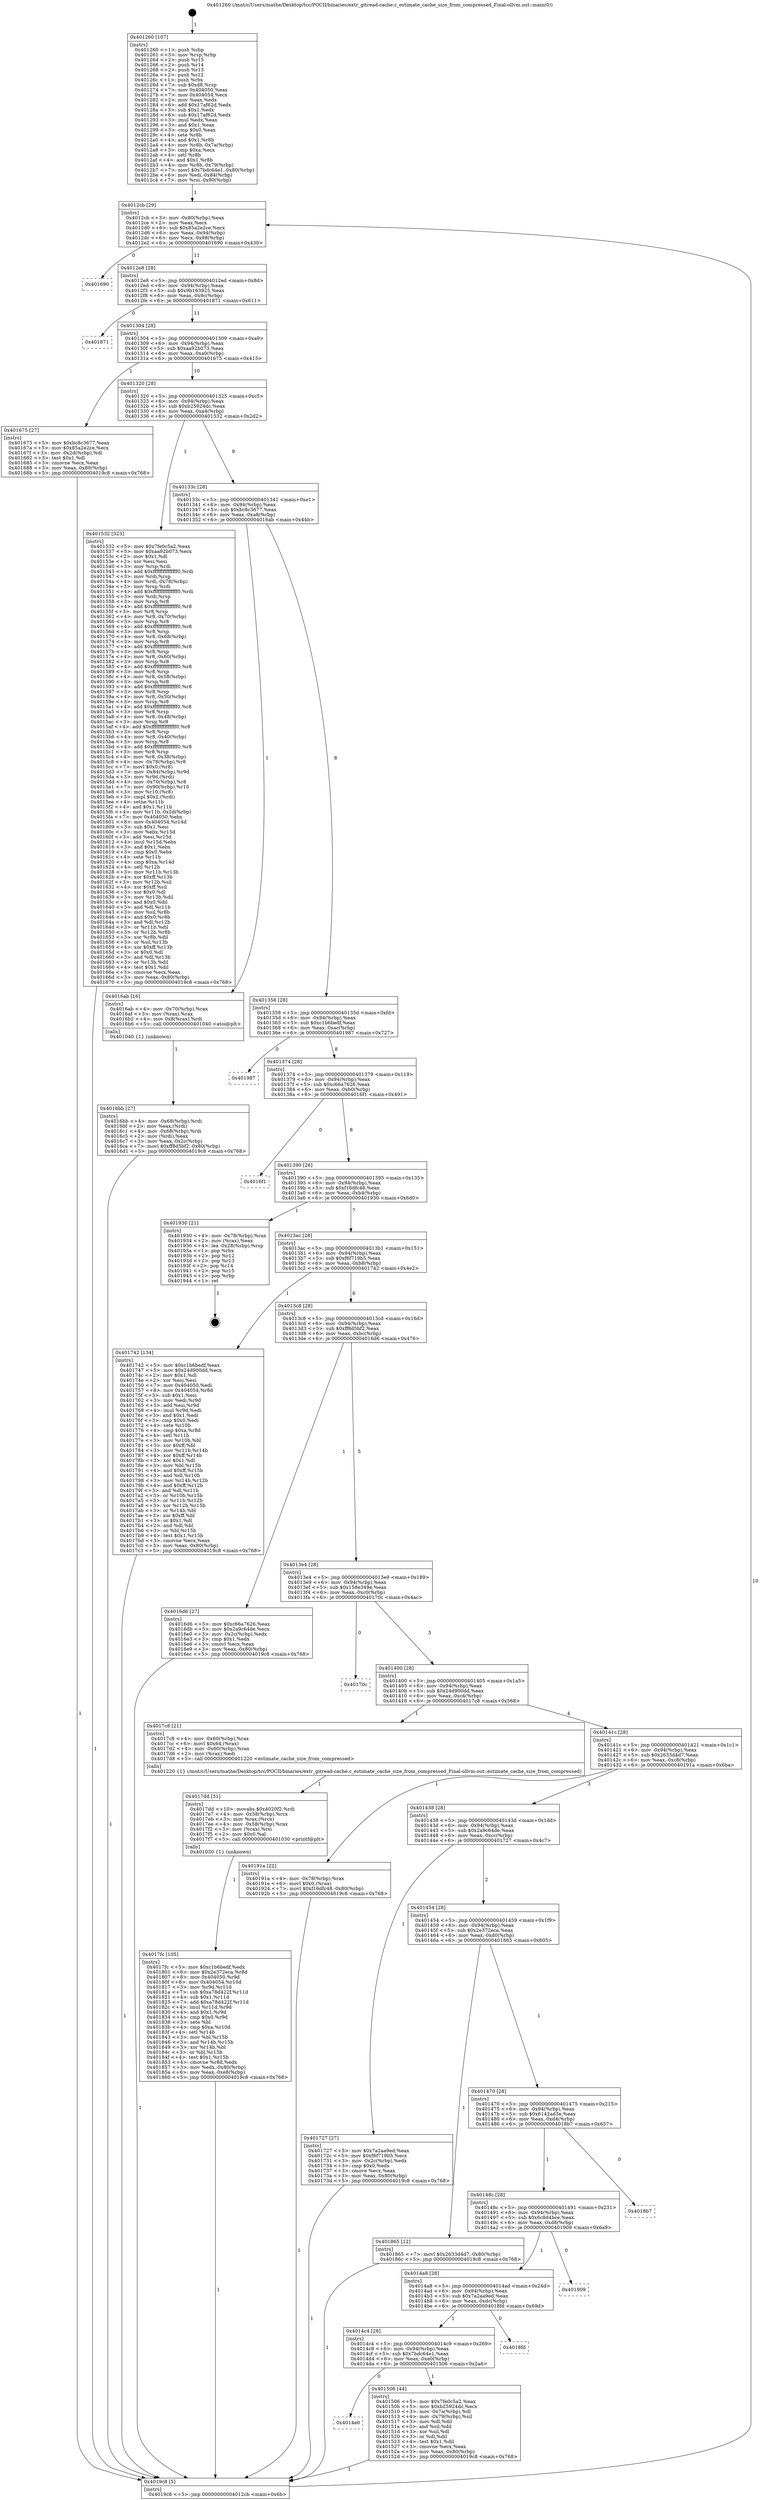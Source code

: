 digraph "0x401260" {
  label = "0x401260 (/mnt/c/Users/mathe/Desktop/tcc/POCII/binaries/extr_gitread-cache.c_estimate_cache_size_from_compressed_Final-ollvm.out::main(0))"
  labelloc = "t"
  node[shape=record]

  Entry [label="",width=0.3,height=0.3,shape=circle,fillcolor=black,style=filled]
  "0x4012cb" [label="{
     0x4012cb [29]\l
     | [instrs]\l
     &nbsp;&nbsp;0x4012cb \<+3\>: mov -0x80(%rbp),%eax\l
     &nbsp;&nbsp;0x4012ce \<+2\>: mov %eax,%ecx\l
     &nbsp;&nbsp;0x4012d0 \<+6\>: sub $0x85a2e2ce,%ecx\l
     &nbsp;&nbsp;0x4012d6 \<+6\>: mov %eax,-0x94(%rbp)\l
     &nbsp;&nbsp;0x4012dc \<+6\>: mov %ecx,-0x98(%rbp)\l
     &nbsp;&nbsp;0x4012e2 \<+6\>: je 0000000000401690 \<main+0x430\>\l
  }"]
  "0x401690" [label="{
     0x401690\l
  }", style=dashed]
  "0x4012e8" [label="{
     0x4012e8 [28]\l
     | [instrs]\l
     &nbsp;&nbsp;0x4012e8 \<+5\>: jmp 00000000004012ed \<main+0x8d\>\l
     &nbsp;&nbsp;0x4012ed \<+6\>: mov -0x94(%rbp),%eax\l
     &nbsp;&nbsp;0x4012f3 \<+5\>: sub $0x9b163925,%eax\l
     &nbsp;&nbsp;0x4012f8 \<+6\>: mov %eax,-0x9c(%rbp)\l
     &nbsp;&nbsp;0x4012fe \<+6\>: je 0000000000401871 \<main+0x611\>\l
  }"]
  Exit [label="",width=0.3,height=0.3,shape=circle,fillcolor=black,style=filled,peripheries=2]
  "0x401871" [label="{
     0x401871\l
  }", style=dashed]
  "0x401304" [label="{
     0x401304 [28]\l
     | [instrs]\l
     &nbsp;&nbsp;0x401304 \<+5\>: jmp 0000000000401309 \<main+0xa9\>\l
     &nbsp;&nbsp;0x401309 \<+6\>: mov -0x94(%rbp),%eax\l
     &nbsp;&nbsp;0x40130f \<+5\>: sub $0xaa92b073,%eax\l
     &nbsp;&nbsp;0x401314 \<+6\>: mov %eax,-0xa0(%rbp)\l
     &nbsp;&nbsp;0x40131a \<+6\>: je 0000000000401675 \<main+0x415\>\l
  }"]
  "0x4017fc" [label="{
     0x4017fc [105]\l
     | [instrs]\l
     &nbsp;&nbsp;0x4017fc \<+5\>: mov $0xc1b6bedf,%edx\l
     &nbsp;&nbsp;0x401801 \<+6\>: mov $0x2e372eca,%r8d\l
     &nbsp;&nbsp;0x401807 \<+8\>: mov 0x404050,%r9d\l
     &nbsp;&nbsp;0x40180f \<+8\>: mov 0x404054,%r10d\l
     &nbsp;&nbsp;0x401817 \<+3\>: mov %r9d,%r11d\l
     &nbsp;&nbsp;0x40181a \<+7\>: sub $0xa78d422f,%r11d\l
     &nbsp;&nbsp;0x401821 \<+4\>: sub $0x1,%r11d\l
     &nbsp;&nbsp;0x401825 \<+7\>: add $0xa78d422f,%r11d\l
     &nbsp;&nbsp;0x40182c \<+4\>: imul %r11d,%r9d\l
     &nbsp;&nbsp;0x401830 \<+4\>: and $0x1,%r9d\l
     &nbsp;&nbsp;0x401834 \<+4\>: cmp $0x0,%r9d\l
     &nbsp;&nbsp;0x401838 \<+3\>: sete %bl\l
     &nbsp;&nbsp;0x40183b \<+4\>: cmp $0xa,%r10d\l
     &nbsp;&nbsp;0x40183f \<+4\>: setl %r14b\l
     &nbsp;&nbsp;0x401843 \<+3\>: mov %bl,%r15b\l
     &nbsp;&nbsp;0x401846 \<+3\>: and %r14b,%r15b\l
     &nbsp;&nbsp;0x401849 \<+3\>: xor %r14b,%bl\l
     &nbsp;&nbsp;0x40184c \<+3\>: or %bl,%r15b\l
     &nbsp;&nbsp;0x40184f \<+4\>: test $0x1,%r15b\l
     &nbsp;&nbsp;0x401853 \<+4\>: cmovne %r8d,%edx\l
     &nbsp;&nbsp;0x401857 \<+3\>: mov %edx,-0x80(%rbp)\l
     &nbsp;&nbsp;0x40185a \<+6\>: mov %eax,-0xe8(%rbp)\l
     &nbsp;&nbsp;0x401860 \<+5\>: jmp 00000000004019c8 \<main+0x768\>\l
  }"]
  "0x401675" [label="{
     0x401675 [27]\l
     | [instrs]\l
     &nbsp;&nbsp;0x401675 \<+5\>: mov $0xbc8c3677,%eax\l
     &nbsp;&nbsp;0x40167a \<+5\>: mov $0x85a2e2ce,%ecx\l
     &nbsp;&nbsp;0x40167f \<+3\>: mov -0x2d(%rbp),%dl\l
     &nbsp;&nbsp;0x401682 \<+3\>: test $0x1,%dl\l
     &nbsp;&nbsp;0x401685 \<+3\>: cmovne %ecx,%eax\l
     &nbsp;&nbsp;0x401688 \<+3\>: mov %eax,-0x80(%rbp)\l
     &nbsp;&nbsp;0x40168b \<+5\>: jmp 00000000004019c8 \<main+0x768\>\l
  }"]
  "0x401320" [label="{
     0x401320 [28]\l
     | [instrs]\l
     &nbsp;&nbsp;0x401320 \<+5\>: jmp 0000000000401325 \<main+0xc5\>\l
     &nbsp;&nbsp;0x401325 \<+6\>: mov -0x94(%rbp),%eax\l
     &nbsp;&nbsp;0x40132b \<+5\>: sub $0xb25924dc,%eax\l
     &nbsp;&nbsp;0x401330 \<+6\>: mov %eax,-0xa4(%rbp)\l
     &nbsp;&nbsp;0x401336 \<+6\>: je 0000000000401532 \<main+0x2d2\>\l
  }"]
  "0x4017dd" [label="{
     0x4017dd [31]\l
     | [instrs]\l
     &nbsp;&nbsp;0x4017dd \<+10\>: movabs $0x4020f2,%rdi\l
     &nbsp;&nbsp;0x4017e7 \<+4\>: mov -0x58(%rbp),%rcx\l
     &nbsp;&nbsp;0x4017eb \<+3\>: mov %rax,(%rcx)\l
     &nbsp;&nbsp;0x4017ee \<+4\>: mov -0x58(%rbp),%rax\l
     &nbsp;&nbsp;0x4017f2 \<+3\>: mov (%rax),%rsi\l
     &nbsp;&nbsp;0x4017f5 \<+2\>: mov $0x0,%al\l
     &nbsp;&nbsp;0x4017f7 \<+5\>: call 0000000000401030 \<printf@plt\>\l
     | [calls]\l
     &nbsp;&nbsp;0x401030 \{1\} (unknown)\l
  }"]
  "0x401532" [label="{
     0x401532 [323]\l
     | [instrs]\l
     &nbsp;&nbsp;0x401532 \<+5\>: mov $0x7fe0c5a2,%eax\l
     &nbsp;&nbsp;0x401537 \<+5\>: mov $0xaa92b073,%ecx\l
     &nbsp;&nbsp;0x40153c \<+2\>: mov $0x1,%dl\l
     &nbsp;&nbsp;0x40153e \<+2\>: xor %esi,%esi\l
     &nbsp;&nbsp;0x401540 \<+3\>: mov %rsp,%rdi\l
     &nbsp;&nbsp;0x401543 \<+4\>: add $0xfffffffffffffff0,%rdi\l
     &nbsp;&nbsp;0x401547 \<+3\>: mov %rdi,%rsp\l
     &nbsp;&nbsp;0x40154a \<+4\>: mov %rdi,-0x78(%rbp)\l
     &nbsp;&nbsp;0x40154e \<+3\>: mov %rsp,%rdi\l
     &nbsp;&nbsp;0x401551 \<+4\>: add $0xfffffffffffffff0,%rdi\l
     &nbsp;&nbsp;0x401555 \<+3\>: mov %rdi,%rsp\l
     &nbsp;&nbsp;0x401558 \<+3\>: mov %rsp,%r8\l
     &nbsp;&nbsp;0x40155b \<+4\>: add $0xfffffffffffffff0,%r8\l
     &nbsp;&nbsp;0x40155f \<+3\>: mov %r8,%rsp\l
     &nbsp;&nbsp;0x401562 \<+4\>: mov %r8,-0x70(%rbp)\l
     &nbsp;&nbsp;0x401566 \<+3\>: mov %rsp,%r8\l
     &nbsp;&nbsp;0x401569 \<+4\>: add $0xfffffffffffffff0,%r8\l
     &nbsp;&nbsp;0x40156d \<+3\>: mov %r8,%rsp\l
     &nbsp;&nbsp;0x401570 \<+4\>: mov %r8,-0x68(%rbp)\l
     &nbsp;&nbsp;0x401574 \<+3\>: mov %rsp,%r8\l
     &nbsp;&nbsp;0x401577 \<+4\>: add $0xfffffffffffffff0,%r8\l
     &nbsp;&nbsp;0x40157b \<+3\>: mov %r8,%rsp\l
     &nbsp;&nbsp;0x40157e \<+4\>: mov %r8,-0x60(%rbp)\l
     &nbsp;&nbsp;0x401582 \<+3\>: mov %rsp,%r8\l
     &nbsp;&nbsp;0x401585 \<+4\>: add $0xfffffffffffffff0,%r8\l
     &nbsp;&nbsp;0x401589 \<+3\>: mov %r8,%rsp\l
     &nbsp;&nbsp;0x40158c \<+4\>: mov %r8,-0x58(%rbp)\l
     &nbsp;&nbsp;0x401590 \<+3\>: mov %rsp,%r8\l
     &nbsp;&nbsp;0x401593 \<+4\>: add $0xfffffffffffffff0,%r8\l
     &nbsp;&nbsp;0x401597 \<+3\>: mov %r8,%rsp\l
     &nbsp;&nbsp;0x40159a \<+4\>: mov %r8,-0x50(%rbp)\l
     &nbsp;&nbsp;0x40159e \<+3\>: mov %rsp,%r8\l
     &nbsp;&nbsp;0x4015a1 \<+4\>: add $0xfffffffffffffff0,%r8\l
     &nbsp;&nbsp;0x4015a5 \<+3\>: mov %r8,%rsp\l
     &nbsp;&nbsp;0x4015a8 \<+4\>: mov %r8,-0x48(%rbp)\l
     &nbsp;&nbsp;0x4015ac \<+3\>: mov %rsp,%r8\l
     &nbsp;&nbsp;0x4015af \<+4\>: add $0xfffffffffffffff0,%r8\l
     &nbsp;&nbsp;0x4015b3 \<+3\>: mov %r8,%rsp\l
     &nbsp;&nbsp;0x4015b6 \<+4\>: mov %r8,-0x40(%rbp)\l
     &nbsp;&nbsp;0x4015ba \<+3\>: mov %rsp,%r8\l
     &nbsp;&nbsp;0x4015bd \<+4\>: add $0xfffffffffffffff0,%r8\l
     &nbsp;&nbsp;0x4015c1 \<+3\>: mov %r8,%rsp\l
     &nbsp;&nbsp;0x4015c4 \<+4\>: mov %r8,-0x38(%rbp)\l
     &nbsp;&nbsp;0x4015c8 \<+4\>: mov -0x78(%rbp),%r8\l
     &nbsp;&nbsp;0x4015cc \<+7\>: movl $0x0,(%r8)\l
     &nbsp;&nbsp;0x4015d3 \<+7\>: mov -0x84(%rbp),%r9d\l
     &nbsp;&nbsp;0x4015da \<+3\>: mov %r9d,(%rdi)\l
     &nbsp;&nbsp;0x4015dd \<+4\>: mov -0x70(%rbp),%r8\l
     &nbsp;&nbsp;0x4015e1 \<+7\>: mov -0x90(%rbp),%r10\l
     &nbsp;&nbsp;0x4015e8 \<+3\>: mov %r10,(%r8)\l
     &nbsp;&nbsp;0x4015eb \<+3\>: cmpl $0x2,(%rdi)\l
     &nbsp;&nbsp;0x4015ee \<+4\>: setne %r11b\l
     &nbsp;&nbsp;0x4015f2 \<+4\>: and $0x1,%r11b\l
     &nbsp;&nbsp;0x4015f6 \<+4\>: mov %r11b,-0x2d(%rbp)\l
     &nbsp;&nbsp;0x4015fa \<+7\>: mov 0x404050,%ebx\l
     &nbsp;&nbsp;0x401601 \<+8\>: mov 0x404054,%r14d\l
     &nbsp;&nbsp;0x401609 \<+3\>: sub $0x1,%esi\l
     &nbsp;&nbsp;0x40160c \<+3\>: mov %ebx,%r15d\l
     &nbsp;&nbsp;0x40160f \<+3\>: add %esi,%r15d\l
     &nbsp;&nbsp;0x401612 \<+4\>: imul %r15d,%ebx\l
     &nbsp;&nbsp;0x401616 \<+3\>: and $0x1,%ebx\l
     &nbsp;&nbsp;0x401619 \<+3\>: cmp $0x0,%ebx\l
     &nbsp;&nbsp;0x40161c \<+4\>: sete %r11b\l
     &nbsp;&nbsp;0x401620 \<+4\>: cmp $0xa,%r14d\l
     &nbsp;&nbsp;0x401624 \<+4\>: setl %r12b\l
     &nbsp;&nbsp;0x401628 \<+3\>: mov %r11b,%r13b\l
     &nbsp;&nbsp;0x40162b \<+4\>: xor $0xff,%r13b\l
     &nbsp;&nbsp;0x40162f \<+3\>: mov %r12b,%sil\l
     &nbsp;&nbsp;0x401632 \<+4\>: xor $0xff,%sil\l
     &nbsp;&nbsp;0x401636 \<+3\>: xor $0x0,%dl\l
     &nbsp;&nbsp;0x401639 \<+3\>: mov %r13b,%dil\l
     &nbsp;&nbsp;0x40163c \<+4\>: and $0x0,%dil\l
     &nbsp;&nbsp;0x401640 \<+3\>: and %dl,%r11b\l
     &nbsp;&nbsp;0x401643 \<+3\>: mov %sil,%r8b\l
     &nbsp;&nbsp;0x401646 \<+4\>: and $0x0,%r8b\l
     &nbsp;&nbsp;0x40164a \<+3\>: and %dl,%r12b\l
     &nbsp;&nbsp;0x40164d \<+3\>: or %r11b,%dil\l
     &nbsp;&nbsp;0x401650 \<+3\>: or %r12b,%r8b\l
     &nbsp;&nbsp;0x401653 \<+3\>: xor %r8b,%dil\l
     &nbsp;&nbsp;0x401656 \<+3\>: or %sil,%r13b\l
     &nbsp;&nbsp;0x401659 \<+4\>: xor $0xff,%r13b\l
     &nbsp;&nbsp;0x40165d \<+3\>: or $0x0,%dl\l
     &nbsp;&nbsp;0x401660 \<+3\>: and %dl,%r13b\l
     &nbsp;&nbsp;0x401663 \<+3\>: or %r13b,%dil\l
     &nbsp;&nbsp;0x401666 \<+4\>: test $0x1,%dil\l
     &nbsp;&nbsp;0x40166a \<+3\>: cmovne %ecx,%eax\l
     &nbsp;&nbsp;0x40166d \<+3\>: mov %eax,-0x80(%rbp)\l
     &nbsp;&nbsp;0x401670 \<+5\>: jmp 00000000004019c8 \<main+0x768\>\l
  }"]
  "0x40133c" [label="{
     0x40133c [28]\l
     | [instrs]\l
     &nbsp;&nbsp;0x40133c \<+5\>: jmp 0000000000401341 \<main+0xe1\>\l
     &nbsp;&nbsp;0x401341 \<+6\>: mov -0x94(%rbp),%eax\l
     &nbsp;&nbsp;0x401347 \<+5\>: sub $0xbc8c3677,%eax\l
     &nbsp;&nbsp;0x40134c \<+6\>: mov %eax,-0xa8(%rbp)\l
     &nbsp;&nbsp;0x401352 \<+6\>: je 00000000004016ab \<main+0x44b\>\l
  }"]
  "0x4016bb" [label="{
     0x4016bb [27]\l
     | [instrs]\l
     &nbsp;&nbsp;0x4016bb \<+4\>: mov -0x68(%rbp),%rdi\l
     &nbsp;&nbsp;0x4016bf \<+2\>: mov %eax,(%rdi)\l
     &nbsp;&nbsp;0x4016c1 \<+4\>: mov -0x68(%rbp),%rdi\l
     &nbsp;&nbsp;0x4016c5 \<+2\>: mov (%rdi),%eax\l
     &nbsp;&nbsp;0x4016c7 \<+3\>: mov %eax,-0x2c(%rbp)\l
     &nbsp;&nbsp;0x4016ca \<+7\>: movl $0xff8d5bf2,-0x80(%rbp)\l
     &nbsp;&nbsp;0x4016d1 \<+5\>: jmp 00000000004019c8 \<main+0x768\>\l
  }"]
  "0x4016ab" [label="{
     0x4016ab [16]\l
     | [instrs]\l
     &nbsp;&nbsp;0x4016ab \<+4\>: mov -0x70(%rbp),%rax\l
     &nbsp;&nbsp;0x4016af \<+3\>: mov (%rax),%rax\l
     &nbsp;&nbsp;0x4016b2 \<+4\>: mov 0x8(%rax),%rdi\l
     &nbsp;&nbsp;0x4016b6 \<+5\>: call 0000000000401040 \<atoi@plt\>\l
     | [calls]\l
     &nbsp;&nbsp;0x401040 \{1\} (unknown)\l
  }"]
  "0x401358" [label="{
     0x401358 [28]\l
     | [instrs]\l
     &nbsp;&nbsp;0x401358 \<+5\>: jmp 000000000040135d \<main+0xfd\>\l
     &nbsp;&nbsp;0x40135d \<+6\>: mov -0x94(%rbp),%eax\l
     &nbsp;&nbsp;0x401363 \<+5\>: sub $0xc1b6bedf,%eax\l
     &nbsp;&nbsp;0x401368 \<+6\>: mov %eax,-0xac(%rbp)\l
     &nbsp;&nbsp;0x40136e \<+6\>: je 0000000000401987 \<main+0x727\>\l
  }"]
  "0x401260" [label="{
     0x401260 [107]\l
     | [instrs]\l
     &nbsp;&nbsp;0x401260 \<+1\>: push %rbp\l
     &nbsp;&nbsp;0x401261 \<+3\>: mov %rsp,%rbp\l
     &nbsp;&nbsp;0x401264 \<+2\>: push %r15\l
     &nbsp;&nbsp;0x401266 \<+2\>: push %r14\l
     &nbsp;&nbsp;0x401268 \<+2\>: push %r13\l
     &nbsp;&nbsp;0x40126a \<+2\>: push %r12\l
     &nbsp;&nbsp;0x40126c \<+1\>: push %rbx\l
     &nbsp;&nbsp;0x40126d \<+7\>: sub $0xd8,%rsp\l
     &nbsp;&nbsp;0x401274 \<+7\>: mov 0x404050,%eax\l
     &nbsp;&nbsp;0x40127b \<+7\>: mov 0x404054,%ecx\l
     &nbsp;&nbsp;0x401282 \<+2\>: mov %eax,%edx\l
     &nbsp;&nbsp;0x401284 \<+6\>: add $0x17af62d,%edx\l
     &nbsp;&nbsp;0x40128a \<+3\>: sub $0x1,%edx\l
     &nbsp;&nbsp;0x40128d \<+6\>: sub $0x17af62d,%edx\l
     &nbsp;&nbsp;0x401293 \<+3\>: imul %edx,%eax\l
     &nbsp;&nbsp;0x401296 \<+3\>: and $0x1,%eax\l
     &nbsp;&nbsp;0x401299 \<+3\>: cmp $0x0,%eax\l
     &nbsp;&nbsp;0x40129c \<+4\>: sete %r8b\l
     &nbsp;&nbsp;0x4012a0 \<+4\>: and $0x1,%r8b\l
     &nbsp;&nbsp;0x4012a4 \<+4\>: mov %r8b,-0x7a(%rbp)\l
     &nbsp;&nbsp;0x4012a8 \<+3\>: cmp $0xa,%ecx\l
     &nbsp;&nbsp;0x4012ab \<+4\>: setl %r8b\l
     &nbsp;&nbsp;0x4012af \<+4\>: and $0x1,%r8b\l
     &nbsp;&nbsp;0x4012b3 \<+4\>: mov %r8b,-0x79(%rbp)\l
     &nbsp;&nbsp;0x4012b7 \<+7\>: movl $0x7bdc64e1,-0x80(%rbp)\l
     &nbsp;&nbsp;0x4012be \<+6\>: mov %edi,-0x84(%rbp)\l
     &nbsp;&nbsp;0x4012c4 \<+7\>: mov %rsi,-0x90(%rbp)\l
  }"]
  "0x401987" [label="{
     0x401987\l
  }", style=dashed]
  "0x401374" [label="{
     0x401374 [28]\l
     | [instrs]\l
     &nbsp;&nbsp;0x401374 \<+5\>: jmp 0000000000401379 \<main+0x119\>\l
     &nbsp;&nbsp;0x401379 \<+6\>: mov -0x94(%rbp),%eax\l
     &nbsp;&nbsp;0x40137f \<+5\>: sub $0xc66a7626,%eax\l
     &nbsp;&nbsp;0x401384 \<+6\>: mov %eax,-0xb0(%rbp)\l
     &nbsp;&nbsp;0x40138a \<+6\>: je 00000000004016f1 \<main+0x491\>\l
  }"]
  "0x4019c8" [label="{
     0x4019c8 [5]\l
     | [instrs]\l
     &nbsp;&nbsp;0x4019c8 \<+5\>: jmp 00000000004012cb \<main+0x6b\>\l
  }"]
  "0x4016f1" [label="{
     0x4016f1\l
  }", style=dashed]
  "0x401390" [label="{
     0x401390 [28]\l
     | [instrs]\l
     &nbsp;&nbsp;0x401390 \<+5\>: jmp 0000000000401395 \<main+0x135\>\l
     &nbsp;&nbsp;0x401395 \<+6\>: mov -0x94(%rbp),%eax\l
     &nbsp;&nbsp;0x40139b \<+5\>: sub $0xf16dfc48,%eax\l
     &nbsp;&nbsp;0x4013a0 \<+6\>: mov %eax,-0xb4(%rbp)\l
     &nbsp;&nbsp;0x4013a6 \<+6\>: je 0000000000401930 \<main+0x6d0\>\l
  }"]
  "0x4014e0" [label="{
     0x4014e0\l
  }", style=dashed]
  "0x401930" [label="{
     0x401930 [21]\l
     | [instrs]\l
     &nbsp;&nbsp;0x401930 \<+4\>: mov -0x78(%rbp),%rax\l
     &nbsp;&nbsp;0x401934 \<+2\>: mov (%rax),%eax\l
     &nbsp;&nbsp;0x401936 \<+4\>: lea -0x28(%rbp),%rsp\l
     &nbsp;&nbsp;0x40193a \<+1\>: pop %rbx\l
     &nbsp;&nbsp;0x40193b \<+2\>: pop %r12\l
     &nbsp;&nbsp;0x40193d \<+2\>: pop %r13\l
     &nbsp;&nbsp;0x40193f \<+2\>: pop %r14\l
     &nbsp;&nbsp;0x401941 \<+2\>: pop %r15\l
     &nbsp;&nbsp;0x401943 \<+1\>: pop %rbp\l
     &nbsp;&nbsp;0x401944 \<+1\>: ret\l
  }"]
  "0x4013ac" [label="{
     0x4013ac [28]\l
     | [instrs]\l
     &nbsp;&nbsp;0x4013ac \<+5\>: jmp 00000000004013b1 \<main+0x151\>\l
     &nbsp;&nbsp;0x4013b1 \<+6\>: mov -0x94(%rbp),%eax\l
     &nbsp;&nbsp;0x4013b7 \<+5\>: sub $0xf6f719b5,%eax\l
     &nbsp;&nbsp;0x4013bc \<+6\>: mov %eax,-0xb8(%rbp)\l
     &nbsp;&nbsp;0x4013c2 \<+6\>: je 0000000000401742 \<main+0x4e2\>\l
  }"]
  "0x401506" [label="{
     0x401506 [44]\l
     | [instrs]\l
     &nbsp;&nbsp;0x401506 \<+5\>: mov $0x7fe0c5a2,%eax\l
     &nbsp;&nbsp;0x40150b \<+5\>: mov $0xb25924dc,%ecx\l
     &nbsp;&nbsp;0x401510 \<+3\>: mov -0x7a(%rbp),%dl\l
     &nbsp;&nbsp;0x401513 \<+4\>: mov -0x79(%rbp),%sil\l
     &nbsp;&nbsp;0x401517 \<+3\>: mov %dl,%dil\l
     &nbsp;&nbsp;0x40151a \<+3\>: and %sil,%dil\l
     &nbsp;&nbsp;0x40151d \<+3\>: xor %sil,%dl\l
     &nbsp;&nbsp;0x401520 \<+3\>: or %dl,%dil\l
     &nbsp;&nbsp;0x401523 \<+4\>: test $0x1,%dil\l
     &nbsp;&nbsp;0x401527 \<+3\>: cmovne %ecx,%eax\l
     &nbsp;&nbsp;0x40152a \<+3\>: mov %eax,-0x80(%rbp)\l
     &nbsp;&nbsp;0x40152d \<+5\>: jmp 00000000004019c8 \<main+0x768\>\l
  }"]
  "0x401742" [label="{
     0x401742 [134]\l
     | [instrs]\l
     &nbsp;&nbsp;0x401742 \<+5\>: mov $0xc1b6bedf,%eax\l
     &nbsp;&nbsp;0x401747 \<+5\>: mov $0x24d900dd,%ecx\l
     &nbsp;&nbsp;0x40174c \<+2\>: mov $0x1,%dl\l
     &nbsp;&nbsp;0x40174e \<+2\>: xor %esi,%esi\l
     &nbsp;&nbsp;0x401750 \<+7\>: mov 0x404050,%edi\l
     &nbsp;&nbsp;0x401757 \<+8\>: mov 0x404054,%r8d\l
     &nbsp;&nbsp;0x40175f \<+3\>: sub $0x1,%esi\l
     &nbsp;&nbsp;0x401762 \<+3\>: mov %edi,%r9d\l
     &nbsp;&nbsp;0x401765 \<+3\>: add %esi,%r9d\l
     &nbsp;&nbsp;0x401768 \<+4\>: imul %r9d,%edi\l
     &nbsp;&nbsp;0x40176c \<+3\>: and $0x1,%edi\l
     &nbsp;&nbsp;0x40176f \<+3\>: cmp $0x0,%edi\l
     &nbsp;&nbsp;0x401772 \<+4\>: sete %r10b\l
     &nbsp;&nbsp;0x401776 \<+4\>: cmp $0xa,%r8d\l
     &nbsp;&nbsp;0x40177a \<+4\>: setl %r11b\l
     &nbsp;&nbsp;0x40177e \<+3\>: mov %r10b,%bl\l
     &nbsp;&nbsp;0x401781 \<+3\>: xor $0xff,%bl\l
     &nbsp;&nbsp;0x401784 \<+3\>: mov %r11b,%r14b\l
     &nbsp;&nbsp;0x401787 \<+4\>: xor $0xff,%r14b\l
     &nbsp;&nbsp;0x40178b \<+3\>: xor $0x1,%dl\l
     &nbsp;&nbsp;0x40178e \<+3\>: mov %bl,%r15b\l
     &nbsp;&nbsp;0x401791 \<+4\>: and $0xff,%r15b\l
     &nbsp;&nbsp;0x401795 \<+3\>: and %dl,%r10b\l
     &nbsp;&nbsp;0x401798 \<+3\>: mov %r14b,%r12b\l
     &nbsp;&nbsp;0x40179b \<+4\>: and $0xff,%r12b\l
     &nbsp;&nbsp;0x40179f \<+3\>: and %dl,%r11b\l
     &nbsp;&nbsp;0x4017a2 \<+3\>: or %r10b,%r15b\l
     &nbsp;&nbsp;0x4017a5 \<+3\>: or %r11b,%r12b\l
     &nbsp;&nbsp;0x4017a8 \<+3\>: xor %r12b,%r15b\l
     &nbsp;&nbsp;0x4017ab \<+3\>: or %r14b,%bl\l
     &nbsp;&nbsp;0x4017ae \<+3\>: xor $0xff,%bl\l
     &nbsp;&nbsp;0x4017b1 \<+3\>: or $0x1,%dl\l
     &nbsp;&nbsp;0x4017b4 \<+2\>: and %dl,%bl\l
     &nbsp;&nbsp;0x4017b6 \<+3\>: or %bl,%r15b\l
     &nbsp;&nbsp;0x4017b9 \<+4\>: test $0x1,%r15b\l
     &nbsp;&nbsp;0x4017bd \<+3\>: cmovne %ecx,%eax\l
     &nbsp;&nbsp;0x4017c0 \<+3\>: mov %eax,-0x80(%rbp)\l
     &nbsp;&nbsp;0x4017c3 \<+5\>: jmp 00000000004019c8 \<main+0x768\>\l
  }"]
  "0x4013c8" [label="{
     0x4013c8 [28]\l
     | [instrs]\l
     &nbsp;&nbsp;0x4013c8 \<+5\>: jmp 00000000004013cd \<main+0x16d\>\l
     &nbsp;&nbsp;0x4013cd \<+6\>: mov -0x94(%rbp),%eax\l
     &nbsp;&nbsp;0x4013d3 \<+5\>: sub $0xff8d5bf2,%eax\l
     &nbsp;&nbsp;0x4013d8 \<+6\>: mov %eax,-0xbc(%rbp)\l
     &nbsp;&nbsp;0x4013de \<+6\>: je 00000000004016d6 \<main+0x476\>\l
  }"]
  "0x4014c4" [label="{
     0x4014c4 [28]\l
     | [instrs]\l
     &nbsp;&nbsp;0x4014c4 \<+5\>: jmp 00000000004014c9 \<main+0x269\>\l
     &nbsp;&nbsp;0x4014c9 \<+6\>: mov -0x94(%rbp),%eax\l
     &nbsp;&nbsp;0x4014cf \<+5\>: sub $0x7bdc64e1,%eax\l
     &nbsp;&nbsp;0x4014d4 \<+6\>: mov %eax,-0xe0(%rbp)\l
     &nbsp;&nbsp;0x4014da \<+6\>: je 0000000000401506 \<main+0x2a6\>\l
  }"]
  "0x4016d6" [label="{
     0x4016d6 [27]\l
     | [instrs]\l
     &nbsp;&nbsp;0x4016d6 \<+5\>: mov $0xc66a7626,%eax\l
     &nbsp;&nbsp;0x4016db \<+5\>: mov $0x2a9c64de,%ecx\l
     &nbsp;&nbsp;0x4016e0 \<+3\>: mov -0x2c(%rbp),%edx\l
     &nbsp;&nbsp;0x4016e3 \<+3\>: cmp $0x1,%edx\l
     &nbsp;&nbsp;0x4016e6 \<+3\>: cmovl %ecx,%eax\l
     &nbsp;&nbsp;0x4016e9 \<+3\>: mov %eax,-0x80(%rbp)\l
     &nbsp;&nbsp;0x4016ec \<+5\>: jmp 00000000004019c8 \<main+0x768\>\l
  }"]
  "0x4013e4" [label="{
     0x4013e4 [28]\l
     | [instrs]\l
     &nbsp;&nbsp;0x4013e4 \<+5\>: jmp 00000000004013e9 \<main+0x189\>\l
     &nbsp;&nbsp;0x4013e9 \<+6\>: mov -0x94(%rbp),%eax\l
     &nbsp;&nbsp;0x4013ef \<+5\>: sub $0x158e349e,%eax\l
     &nbsp;&nbsp;0x4013f4 \<+6\>: mov %eax,-0xc0(%rbp)\l
     &nbsp;&nbsp;0x4013fa \<+6\>: je 000000000040170c \<main+0x4ac\>\l
  }"]
  "0x4018fd" [label="{
     0x4018fd\l
  }", style=dashed]
  "0x40170c" [label="{
     0x40170c\l
  }", style=dashed]
  "0x401400" [label="{
     0x401400 [28]\l
     | [instrs]\l
     &nbsp;&nbsp;0x401400 \<+5\>: jmp 0000000000401405 \<main+0x1a5\>\l
     &nbsp;&nbsp;0x401405 \<+6\>: mov -0x94(%rbp),%eax\l
     &nbsp;&nbsp;0x40140b \<+5\>: sub $0x24d900dd,%eax\l
     &nbsp;&nbsp;0x401410 \<+6\>: mov %eax,-0xc4(%rbp)\l
     &nbsp;&nbsp;0x401416 \<+6\>: je 00000000004017c8 \<main+0x568\>\l
  }"]
  "0x4014a8" [label="{
     0x4014a8 [28]\l
     | [instrs]\l
     &nbsp;&nbsp;0x4014a8 \<+5\>: jmp 00000000004014ad \<main+0x24d\>\l
     &nbsp;&nbsp;0x4014ad \<+6\>: mov -0x94(%rbp),%eax\l
     &nbsp;&nbsp;0x4014b3 \<+5\>: sub $0x7a2aa9ed,%eax\l
     &nbsp;&nbsp;0x4014b8 \<+6\>: mov %eax,-0xdc(%rbp)\l
     &nbsp;&nbsp;0x4014be \<+6\>: je 00000000004018fd \<main+0x69d\>\l
  }"]
  "0x4017c8" [label="{
     0x4017c8 [21]\l
     | [instrs]\l
     &nbsp;&nbsp;0x4017c8 \<+4\>: mov -0x60(%rbp),%rax\l
     &nbsp;&nbsp;0x4017cc \<+6\>: movl $0x64,(%rax)\l
     &nbsp;&nbsp;0x4017d2 \<+4\>: mov -0x60(%rbp),%rax\l
     &nbsp;&nbsp;0x4017d6 \<+2\>: mov (%rax),%edi\l
     &nbsp;&nbsp;0x4017d8 \<+5\>: call 0000000000401220 \<estimate_cache_size_from_compressed\>\l
     | [calls]\l
     &nbsp;&nbsp;0x401220 \{1\} (/mnt/c/Users/mathe/Desktop/tcc/POCII/binaries/extr_gitread-cache.c_estimate_cache_size_from_compressed_Final-ollvm.out::estimate_cache_size_from_compressed)\l
  }"]
  "0x40141c" [label="{
     0x40141c [28]\l
     | [instrs]\l
     &nbsp;&nbsp;0x40141c \<+5\>: jmp 0000000000401421 \<main+0x1c1\>\l
     &nbsp;&nbsp;0x401421 \<+6\>: mov -0x94(%rbp),%eax\l
     &nbsp;&nbsp;0x401427 \<+5\>: sub $0x2633d4d7,%eax\l
     &nbsp;&nbsp;0x40142c \<+6\>: mov %eax,-0xc8(%rbp)\l
     &nbsp;&nbsp;0x401432 \<+6\>: je 000000000040191a \<main+0x6ba\>\l
  }"]
  "0x401909" [label="{
     0x401909\l
  }", style=dashed]
  "0x40191a" [label="{
     0x40191a [22]\l
     | [instrs]\l
     &nbsp;&nbsp;0x40191a \<+4\>: mov -0x78(%rbp),%rax\l
     &nbsp;&nbsp;0x40191e \<+6\>: movl $0x0,(%rax)\l
     &nbsp;&nbsp;0x401924 \<+7\>: movl $0xf16dfc48,-0x80(%rbp)\l
     &nbsp;&nbsp;0x40192b \<+5\>: jmp 00000000004019c8 \<main+0x768\>\l
  }"]
  "0x401438" [label="{
     0x401438 [28]\l
     | [instrs]\l
     &nbsp;&nbsp;0x401438 \<+5\>: jmp 000000000040143d \<main+0x1dd\>\l
     &nbsp;&nbsp;0x40143d \<+6\>: mov -0x94(%rbp),%eax\l
     &nbsp;&nbsp;0x401443 \<+5\>: sub $0x2a9c64de,%eax\l
     &nbsp;&nbsp;0x401448 \<+6\>: mov %eax,-0xcc(%rbp)\l
     &nbsp;&nbsp;0x40144e \<+6\>: je 0000000000401727 \<main+0x4c7\>\l
  }"]
  "0x40148c" [label="{
     0x40148c [28]\l
     | [instrs]\l
     &nbsp;&nbsp;0x40148c \<+5\>: jmp 0000000000401491 \<main+0x231\>\l
     &nbsp;&nbsp;0x401491 \<+6\>: mov -0x94(%rbp),%eax\l
     &nbsp;&nbsp;0x401497 \<+5\>: sub $0x6c8d4bce,%eax\l
     &nbsp;&nbsp;0x40149c \<+6\>: mov %eax,-0xd8(%rbp)\l
     &nbsp;&nbsp;0x4014a2 \<+6\>: je 0000000000401909 \<main+0x6a9\>\l
  }"]
  "0x401727" [label="{
     0x401727 [27]\l
     | [instrs]\l
     &nbsp;&nbsp;0x401727 \<+5\>: mov $0x7a2aa9ed,%eax\l
     &nbsp;&nbsp;0x40172c \<+5\>: mov $0xf6f719b5,%ecx\l
     &nbsp;&nbsp;0x401731 \<+3\>: mov -0x2c(%rbp),%edx\l
     &nbsp;&nbsp;0x401734 \<+3\>: cmp $0x0,%edx\l
     &nbsp;&nbsp;0x401737 \<+3\>: cmove %ecx,%eax\l
     &nbsp;&nbsp;0x40173a \<+3\>: mov %eax,-0x80(%rbp)\l
     &nbsp;&nbsp;0x40173d \<+5\>: jmp 00000000004019c8 \<main+0x768\>\l
  }"]
  "0x401454" [label="{
     0x401454 [28]\l
     | [instrs]\l
     &nbsp;&nbsp;0x401454 \<+5\>: jmp 0000000000401459 \<main+0x1f9\>\l
     &nbsp;&nbsp;0x401459 \<+6\>: mov -0x94(%rbp),%eax\l
     &nbsp;&nbsp;0x40145f \<+5\>: sub $0x2e372eca,%eax\l
     &nbsp;&nbsp;0x401464 \<+6\>: mov %eax,-0xd0(%rbp)\l
     &nbsp;&nbsp;0x40146a \<+6\>: je 0000000000401865 \<main+0x605\>\l
  }"]
  "0x4018b7" [label="{
     0x4018b7\l
  }", style=dashed]
  "0x401865" [label="{
     0x401865 [12]\l
     | [instrs]\l
     &nbsp;&nbsp;0x401865 \<+7\>: movl $0x2633d4d7,-0x80(%rbp)\l
     &nbsp;&nbsp;0x40186c \<+5\>: jmp 00000000004019c8 \<main+0x768\>\l
  }"]
  "0x401470" [label="{
     0x401470 [28]\l
     | [instrs]\l
     &nbsp;&nbsp;0x401470 \<+5\>: jmp 0000000000401475 \<main+0x215\>\l
     &nbsp;&nbsp;0x401475 \<+6\>: mov -0x94(%rbp),%eax\l
     &nbsp;&nbsp;0x40147b \<+5\>: sub $0x6142ad3e,%eax\l
     &nbsp;&nbsp;0x401480 \<+6\>: mov %eax,-0xd4(%rbp)\l
     &nbsp;&nbsp;0x401486 \<+6\>: je 00000000004018b7 \<main+0x657\>\l
  }"]
  Entry -> "0x401260" [label=" 1"]
  "0x4012cb" -> "0x401690" [label=" 0"]
  "0x4012cb" -> "0x4012e8" [label=" 11"]
  "0x401930" -> Exit [label=" 1"]
  "0x4012e8" -> "0x401871" [label=" 0"]
  "0x4012e8" -> "0x401304" [label=" 11"]
  "0x40191a" -> "0x4019c8" [label=" 1"]
  "0x401304" -> "0x401675" [label=" 1"]
  "0x401304" -> "0x401320" [label=" 10"]
  "0x401865" -> "0x4019c8" [label=" 1"]
  "0x401320" -> "0x401532" [label=" 1"]
  "0x401320" -> "0x40133c" [label=" 9"]
  "0x4017fc" -> "0x4019c8" [label=" 1"]
  "0x40133c" -> "0x4016ab" [label=" 1"]
  "0x40133c" -> "0x401358" [label=" 8"]
  "0x4017dd" -> "0x4017fc" [label=" 1"]
  "0x401358" -> "0x401987" [label=" 0"]
  "0x401358" -> "0x401374" [label=" 8"]
  "0x401742" -> "0x4019c8" [label=" 1"]
  "0x401374" -> "0x4016f1" [label=" 0"]
  "0x401374" -> "0x401390" [label=" 8"]
  "0x401727" -> "0x4019c8" [label=" 1"]
  "0x401390" -> "0x401930" [label=" 1"]
  "0x401390" -> "0x4013ac" [label=" 7"]
  "0x4016d6" -> "0x4019c8" [label=" 1"]
  "0x4013ac" -> "0x401742" [label=" 1"]
  "0x4013ac" -> "0x4013c8" [label=" 6"]
  "0x4016bb" -> "0x4019c8" [label=" 1"]
  "0x4013c8" -> "0x4016d6" [label=" 1"]
  "0x4013c8" -> "0x4013e4" [label=" 5"]
  "0x401675" -> "0x4019c8" [label=" 1"]
  "0x4013e4" -> "0x40170c" [label=" 0"]
  "0x4013e4" -> "0x401400" [label=" 5"]
  "0x401532" -> "0x4019c8" [label=" 1"]
  "0x401400" -> "0x4017c8" [label=" 1"]
  "0x401400" -> "0x40141c" [label=" 4"]
  "0x4019c8" -> "0x4012cb" [label=" 10"]
  "0x40141c" -> "0x40191a" [label=" 1"]
  "0x40141c" -> "0x401438" [label=" 3"]
  "0x401260" -> "0x4012cb" [label=" 1"]
  "0x401438" -> "0x401727" [label=" 1"]
  "0x401438" -> "0x401454" [label=" 2"]
  "0x4014c4" -> "0x4014e0" [label=" 0"]
  "0x401454" -> "0x401865" [label=" 1"]
  "0x401454" -> "0x401470" [label=" 1"]
  "0x4014c4" -> "0x401506" [label=" 1"]
  "0x401470" -> "0x4018b7" [label=" 0"]
  "0x401470" -> "0x40148c" [label=" 1"]
  "0x401506" -> "0x4019c8" [label=" 1"]
  "0x40148c" -> "0x401909" [label=" 0"]
  "0x40148c" -> "0x4014a8" [label=" 1"]
  "0x4017c8" -> "0x4017dd" [label=" 1"]
  "0x4014a8" -> "0x4018fd" [label=" 0"]
  "0x4014a8" -> "0x4014c4" [label=" 1"]
  "0x4016ab" -> "0x4016bb" [label=" 1"]
}

